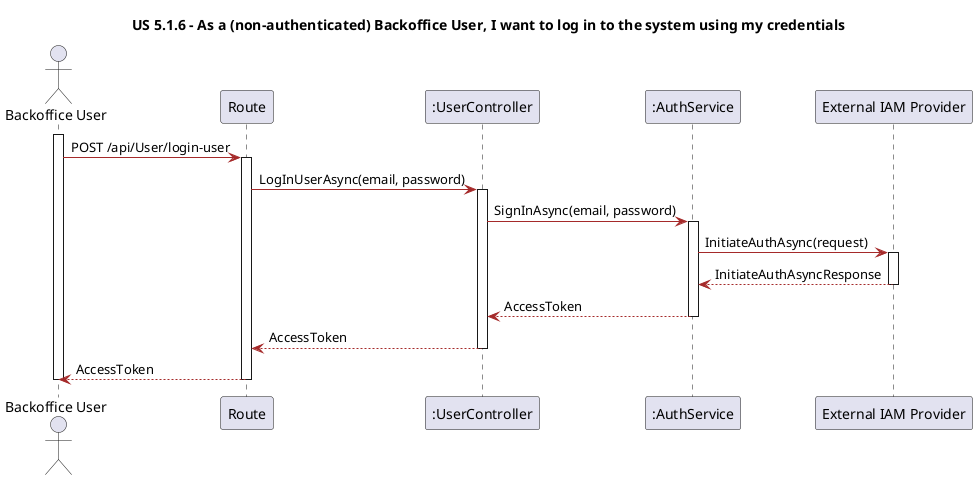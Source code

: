 @startuml


title US 5.1.6 - As a (non-authenticated) Backoffice User, I want to log in to the system using my credentials

skinparam classAttributeIconSize 0

skinparam class {
    LifeLineBorderColor DodgerBlue
    LifeLineBackgroundColor APPLICATION
    BackgroundColor LemonChiffon
    ArrowColor Brown
    BorderColor SaddleBrown
}

skinparam packageStyle rectangle

skinparam card {
    LifeLineBorderColor DodgerBlue
    LifeLineBackgroundColor APPLICATION
    BackgroundColor LemonChiffon
    ArrowColor Brown
    BorderColor SaddleBrown
}

actor "Backoffice User" as BU

participant "Route" as Route
participant ":UserController" as PRC
participant ":AuthService" as AS
participant "External IAM Provider" as IAM

activate BU

BU -> Route: POST /api/User/login-user

activate Route

Route -> PRC: LogInUserAsync(email, password)

activate PRC

PRC -> AS: SignInAsync(email, password)

activate AS

AS -> IAM: InitiateAuthAsync(request)

activate IAM

IAM --> AS: InitiateAuthAsyncResponse

deactivate IAM

AS --> PRC: AccessToken

deactivate AS

PRC --> Route: AccessToken

deactivate PRC

Route --> BU: AccessToken

deactivate Route

deactivate BU



@enduml